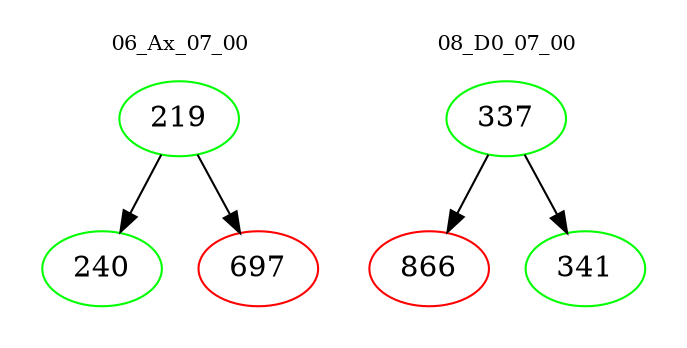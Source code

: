 digraph{
subgraph cluster_0 {
color = white
label = "06_Ax_07_00";
fontsize=10;
T0_219 [label="219", color="green"]
T0_219 -> T0_240 [color="black"]
T0_240 [label="240", color="green"]
T0_219 -> T0_697 [color="black"]
T0_697 [label="697", color="red"]
}
subgraph cluster_1 {
color = white
label = "08_D0_07_00";
fontsize=10;
T1_337 [label="337", color="green"]
T1_337 -> T1_866 [color="black"]
T1_866 [label="866", color="red"]
T1_337 -> T1_341 [color="black"]
T1_341 [label="341", color="green"]
}
}
